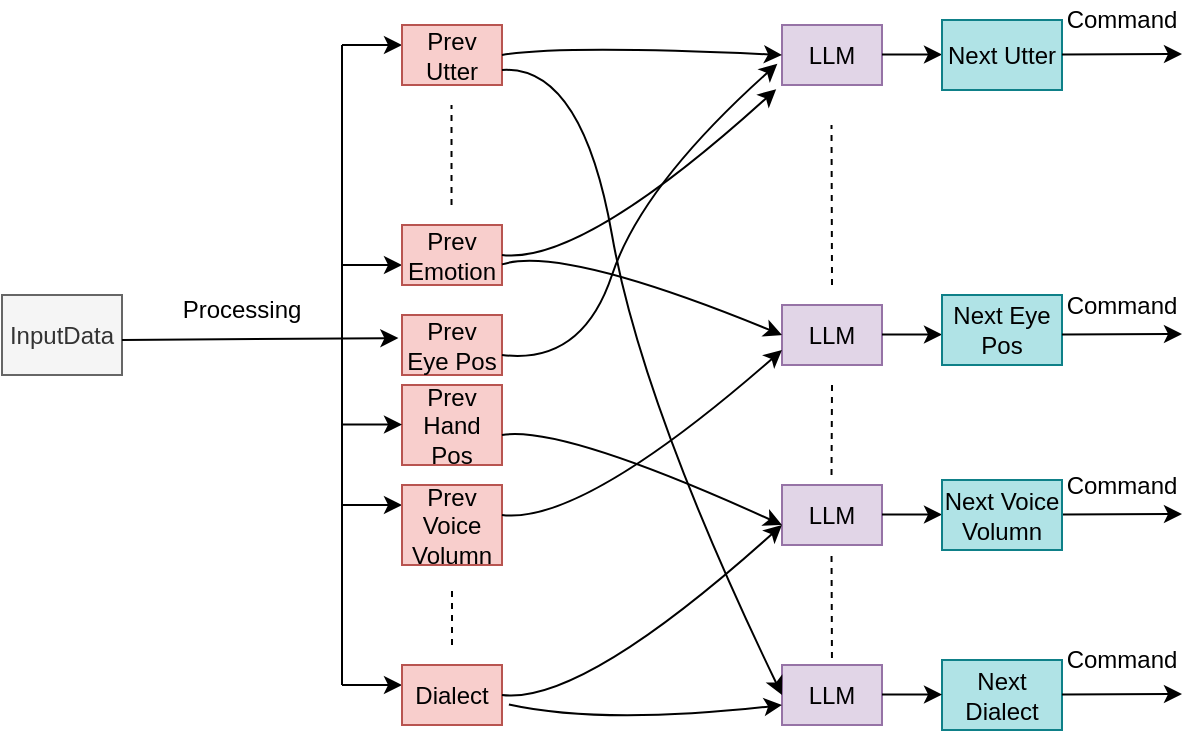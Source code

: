 <mxfile version="24.7.12">
  <diagram name="ページ1" id="9uj0oaKwGcR9AODOr1Fj">
    <mxGraphModel dx="988" dy="523" grid="1" gridSize="10" guides="1" tooltips="1" connect="1" arrows="1" fold="1" page="1" pageScale="1" pageWidth="827" pageHeight="1169" math="0" shadow="0">
      <root>
        <mxCell id="0" />
        <mxCell id="1" parent="0" />
        <mxCell id="Cd58vTRSSTUxn1B4rG9A-1" value="InputData" style="rounded=0;whiteSpace=wrap;html=1;fillColor=#f5f5f5;fontColor=#333333;strokeColor=#666666;" vertex="1" parent="1">
          <mxGeometry x="70" y="487.5" width="60" height="40" as="geometry" />
        </mxCell>
        <mxCell id="Cd58vTRSSTUxn1B4rG9A-4" value="Prev Hand Pos" style="whiteSpace=wrap;html=1;rounded=0;fillColor=#f8cecc;strokeColor=#b85450;" vertex="1" parent="1">
          <mxGeometry x="270" y="532.5" width="50" height="40" as="geometry" />
        </mxCell>
        <mxCell id="Cd58vTRSSTUxn1B4rG9A-11" value="Prev Eye Pos" style="rounded=0;whiteSpace=wrap;html=1;fillColor=#f8cecc;strokeColor=#b85450;" vertex="1" parent="1">
          <mxGeometry x="270" y="497.5" width="50" height="30" as="geometry" />
        </mxCell>
        <mxCell id="Cd58vTRSSTUxn1B4rG9A-17" value="" style="endArrow=none;html=1;rounded=0;" edge="1" parent="1">
          <mxGeometry width="50" height="50" relative="1" as="geometry">
            <mxPoint x="240" y="512.5" as="sourcePoint" />
            <mxPoint x="240" y="362.5" as="targetPoint" />
          </mxGeometry>
        </mxCell>
        <mxCell id="Cd58vTRSSTUxn1B4rG9A-18" value="" style="endArrow=none;html=1;rounded=0;" edge="1" parent="1">
          <mxGeometry width="50" height="50" relative="1" as="geometry">
            <mxPoint x="240" y="682.5" as="sourcePoint" />
            <mxPoint x="240" y="552.5" as="targetPoint" />
          </mxGeometry>
        </mxCell>
        <mxCell id="Cd58vTRSSTUxn1B4rG9A-19" value="" style="endArrow=classic;html=1;rounded=0;" edge="1" parent="1">
          <mxGeometry width="50" height="50" relative="1" as="geometry">
            <mxPoint x="240" y="472.5" as="sourcePoint" />
            <mxPoint x="270" y="472.5" as="targetPoint" />
          </mxGeometry>
        </mxCell>
        <mxCell id="Cd58vTRSSTUxn1B4rG9A-21" value="" style="endArrow=classic;html=1;rounded=0;" edge="1" parent="1">
          <mxGeometry width="50" height="50" relative="1" as="geometry">
            <mxPoint x="240" y="362.5" as="sourcePoint" />
            <mxPoint x="270" y="362.5" as="targetPoint" />
          </mxGeometry>
        </mxCell>
        <mxCell id="Cd58vTRSSTUxn1B4rG9A-22" value="" style="endArrow=classic;html=1;rounded=0;" edge="1" parent="1">
          <mxGeometry width="50" height="50" relative="1" as="geometry">
            <mxPoint x="240" y="592.5" as="sourcePoint" />
            <mxPoint x="270" y="592.5" as="targetPoint" />
          </mxGeometry>
        </mxCell>
        <mxCell id="Cd58vTRSSTUxn1B4rG9A-24" value="" style="endArrow=classic;html=1;rounded=0;" edge="1" parent="1">
          <mxGeometry width="50" height="50" relative="1" as="geometry">
            <mxPoint x="240" y="682.5" as="sourcePoint" />
            <mxPoint x="270" y="682.5" as="targetPoint" />
          </mxGeometry>
        </mxCell>
        <mxCell id="Cd58vTRSSTUxn1B4rG9A-25" value="" style="endArrow=classic;html=1;rounded=0;" edge="1" parent="1">
          <mxGeometry width="50" height="50" relative="1" as="geometry">
            <mxPoint x="240" y="552.26" as="sourcePoint" />
            <mxPoint x="270" y="552.26" as="targetPoint" />
          </mxGeometry>
        </mxCell>
        <mxCell id="Cd58vTRSSTUxn1B4rG9A-26" value="" style="endArrow=classic;html=1;rounded=0;" edge="1" parent="1">
          <mxGeometry width="50" height="50" relative="1" as="geometry">
            <mxPoint x="600" y="597.26" as="sourcePoint" />
            <mxPoint x="660" y="597" as="targetPoint" />
          </mxGeometry>
        </mxCell>
        <mxCell id="Cd58vTRSSTUxn1B4rG9A-27" value="" style="endArrow=none;dashed=1;html=1;rounded=0;" edge="1" parent="1">
          <mxGeometry width="50" height="50" relative="1" as="geometry">
            <mxPoint x="295" y="662.5" as="sourcePoint" />
            <mxPoint x="295" y="632.5" as="targetPoint" />
          </mxGeometry>
        </mxCell>
        <mxCell id="Cd58vTRSSTUxn1B4rG9A-28" value="LLM" style="whiteSpace=wrap;html=1;rounded=0;fillColor=#e1d5e7;strokeColor=#9673a6;" vertex="1" parent="1">
          <mxGeometry x="460" y="492.5" width="50" height="30" as="geometry" />
        </mxCell>
        <mxCell id="Cd58vTRSSTUxn1B4rG9A-29" value="Prev Utter" style="whiteSpace=wrap;html=1;rounded=0;fillColor=#f8cecc;strokeColor=#b85450;" vertex="1" parent="1">
          <mxGeometry x="270" y="352.5" width="50" height="30" as="geometry" />
        </mxCell>
        <mxCell id="Cd58vTRSSTUxn1B4rG9A-30" value="LLM" style="whiteSpace=wrap;html=1;rounded=0;fillColor=#e1d5e7;strokeColor=#9673a6;" vertex="1" parent="1">
          <mxGeometry x="460" y="352.5" width="50" height="30" as="geometry" />
        </mxCell>
        <mxCell id="Cd58vTRSSTUxn1B4rG9A-31" value="Prev Emotion" style="whiteSpace=wrap;html=1;rounded=0;fillColor=#f8cecc;strokeColor=#b85450;" vertex="1" parent="1">
          <mxGeometry x="270" y="452.5" width="50" height="30" as="geometry" />
        </mxCell>
        <mxCell id="Cd58vTRSSTUxn1B4rG9A-32" value="Dialect" style="whiteSpace=wrap;html=1;rounded=0;fillColor=#f8cecc;strokeColor=#b85450;" vertex="1" parent="1">
          <mxGeometry x="270" y="672.5" width="50" height="30" as="geometry" />
        </mxCell>
        <mxCell id="Cd58vTRSSTUxn1B4rG9A-33" value="Prev Voice Volumn" style="whiteSpace=wrap;html=1;rounded=0;fillColor=#f8cecc;strokeColor=#b85450;" vertex="1" parent="1">
          <mxGeometry x="270" y="582.5" width="50" height="40" as="geometry" />
        </mxCell>
        <mxCell id="Cd58vTRSSTUxn1B4rG9A-34" value="LLM" style="whiteSpace=wrap;html=1;rounded=0;fillColor=#e1d5e7;strokeColor=#9673a6;" vertex="1" parent="1">
          <mxGeometry x="460" y="582.5" width="50" height="30" as="geometry" />
        </mxCell>
        <mxCell id="Cd58vTRSSTUxn1B4rG9A-35" value="" style="endArrow=none;dashed=1;html=1;rounded=0;" edge="1" parent="1">
          <mxGeometry width="50" height="50" relative="1" as="geometry">
            <mxPoint x="294.76" y="442.5" as="sourcePoint" />
            <mxPoint x="294.76" y="392.5" as="targetPoint" />
          </mxGeometry>
        </mxCell>
        <mxCell id="Cd58vTRSSTUxn1B4rG9A-38" value="" style="curved=1;endArrow=classic;html=1;rounded=0;entryX=0;entryY=0.5;entryDx=0;entryDy=0;exitX=1;exitY=0.657;exitDx=0;exitDy=0;exitPerimeter=0;" edge="1" parent="1" source="Cd58vTRSSTUxn1B4rG9A-31" target="Cd58vTRSSTUxn1B4rG9A-28">
          <mxGeometry width="50" height="50" relative="1" as="geometry">
            <mxPoint x="320" y="472.5" as="sourcePoint" />
            <mxPoint x="450" y="512.5" as="targetPoint" />
            <Array as="points">
              <mxPoint x="350" y="462.5" />
            </Array>
          </mxGeometry>
        </mxCell>
        <mxCell id="Cd58vTRSSTUxn1B4rG9A-40" value="" style="curved=1;endArrow=classic;html=1;rounded=0;exitX=1;exitY=0.5;exitDx=0;exitDy=0;entryX=-0.058;entryY=1.069;entryDx=0;entryDy=0;entryPerimeter=0;" edge="1" parent="1" source="Cd58vTRSSTUxn1B4rG9A-31" target="Cd58vTRSSTUxn1B4rG9A-30">
          <mxGeometry width="50" height="50" relative="1" as="geometry">
            <mxPoint x="330" y="472.5" as="sourcePoint" />
            <mxPoint x="460" y="412.5" as="targetPoint" />
            <Array as="points">
              <mxPoint x="360" y="472.5" />
            </Array>
          </mxGeometry>
        </mxCell>
        <mxCell id="Cd58vTRSSTUxn1B4rG9A-41" value="" style="curved=1;endArrow=classic;html=1;rounded=0;exitX=1;exitY=0.5;exitDx=0;exitDy=0;entryX=0;entryY=0.5;entryDx=0;entryDy=0;" edge="1" parent="1" target="Cd58vTRSSTUxn1B4rG9A-30">
          <mxGeometry width="50" height="50" relative="1" as="geometry">
            <mxPoint x="320" y="367.5" as="sourcePoint" />
            <mxPoint x="460" y="412.5" as="targetPoint" />
            <Array as="points">
              <mxPoint x="350" y="362.5" />
            </Array>
          </mxGeometry>
        </mxCell>
        <mxCell id="Cd58vTRSSTUxn1B4rG9A-42" value="" style="curved=1;endArrow=classic;html=1;rounded=0;entryX=0;entryY=0.5;entryDx=0;entryDy=0;exitX=1;exitY=0.5;exitDx=0;exitDy=0;" edge="1" parent="1">
          <mxGeometry width="50" height="50" relative="1" as="geometry">
            <mxPoint x="320" y="557.5" as="sourcePoint" />
            <mxPoint x="460" y="602.5" as="targetPoint" />
            <Array as="points">
              <mxPoint x="350" y="552.5" />
            </Array>
          </mxGeometry>
        </mxCell>
        <mxCell id="Cd58vTRSSTUxn1B4rG9A-43" value="" style="curved=1;endArrow=classic;html=1;rounded=0;exitX=1;exitY=0.5;exitDx=0;exitDy=0;" edge="1" parent="1">
          <mxGeometry width="50" height="50" relative="1" as="geometry">
            <mxPoint x="320" y="687.5" as="sourcePoint" />
            <mxPoint x="460" y="602.5" as="targetPoint" />
            <Array as="points">
              <mxPoint x="360" y="692.5" />
            </Array>
          </mxGeometry>
        </mxCell>
        <mxCell id="Cd58vTRSSTUxn1B4rG9A-44" value="" style="curved=1;endArrow=classic;html=1;rounded=0;exitX=1;exitY=0.5;exitDx=0;exitDy=0;entryX=-0.046;entryY=0.646;entryDx=0;entryDy=0;entryPerimeter=0;" edge="1" parent="1" target="Cd58vTRSSTUxn1B4rG9A-30">
          <mxGeometry width="50" height="50" relative="1" as="geometry">
            <mxPoint x="320" y="517.5" as="sourcePoint" />
            <mxPoint x="460" y="462.5" as="targetPoint" />
            <Array as="points">
              <mxPoint x="360" y="522.5" />
              <mxPoint x="390" y="432.5" />
            </Array>
          </mxGeometry>
        </mxCell>
        <mxCell id="Cd58vTRSSTUxn1B4rG9A-45" value="" style="curved=1;endArrow=classic;html=1;rounded=0;exitX=1;exitY=0.5;exitDx=0;exitDy=0;entryX=0;entryY=0.75;entryDx=0;entryDy=0;" edge="1" parent="1" target="Cd58vTRSSTUxn1B4rG9A-28">
          <mxGeometry width="50" height="50" relative="1" as="geometry">
            <mxPoint x="320" y="597.5" as="sourcePoint" />
            <mxPoint x="460" y="542.5" as="targetPoint" />
            <Array as="points">
              <mxPoint x="360" y="602.5" />
            </Array>
          </mxGeometry>
        </mxCell>
        <mxCell id="Cd58vTRSSTUxn1B4rG9A-46" value="" style="endArrow=classic;html=1;rounded=0;" edge="1" parent="1">
          <mxGeometry width="50" height="50" relative="1" as="geometry">
            <mxPoint x="510" y="367.26" as="sourcePoint" />
            <mxPoint x="540" y="367.26" as="targetPoint" />
          </mxGeometry>
        </mxCell>
        <mxCell id="Cd58vTRSSTUxn1B4rG9A-47" value="" style="endArrow=classic;html=1;rounded=0;" edge="1" parent="1">
          <mxGeometry width="50" height="50" relative="1" as="geometry">
            <mxPoint x="510" y="597.26" as="sourcePoint" />
            <mxPoint x="540" y="597.26" as="targetPoint" />
          </mxGeometry>
        </mxCell>
        <mxCell id="Cd58vTRSSTUxn1B4rG9A-48" value="" style="endArrow=classic;html=1;rounded=0;" edge="1" parent="1">
          <mxGeometry width="50" height="50" relative="1" as="geometry">
            <mxPoint x="510" y="507.26" as="sourcePoint" />
            <mxPoint x="540" y="507.26" as="targetPoint" />
          </mxGeometry>
        </mxCell>
        <mxCell id="Cd58vTRSSTUxn1B4rG9A-49" value="" style="endArrow=none;dashed=1;html=1;rounded=0;" edge="1" parent="1">
          <mxGeometry width="50" height="50" relative="1" as="geometry">
            <mxPoint x="485" y="482.5" as="sourcePoint" />
            <mxPoint x="484.76" y="402.5" as="targetPoint" />
          </mxGeometry>
        </mxCell>
        <mxCell id="Cd58vTRSSTUxn1B4rG9A-50" value="" style="endArrow=none;dashed=1;html=1;rounded=0;" edge="1" parent="1">
          <mxGeometry width="50" height="50" relative="1" as="geometry">
            <mxPoint x="484.76" y="577.5" as="sourcePoint" />
            <mxPoint x="485" y="532.5" as="targetPoint" />
          </mxGeometry>
        </mxCell>
        <mxCell id="Cd58vTRSSTUxn1B4rG9A-51" value="Next Utter" style="rounded=0;whiteSpace=wrap;html=1;fillColor=#b0e3e6;strokeColor=#0e8088;" vertex="1" parent="1">
          <mxGeometry x="540" y="350" width="60" height="35" as="geometry" />
        </mxCell>
        <mxCell id="Cd58vTRSSTUxn1B4rG9A-52" value="Next Eye Pos" style="rounded=0;whiteSpace=wrap;html=1;fillColor=#b0e3e6;strokeColor=#0e8088;" vertex="1" parent="1">
          <mxGeometry x="540" y="487.5" width="60" height="35" as="geometry" />
        </mxCell>
        <mxCell id="Cd58vTRSSTUxn1B4rG9A-53" value="Next Voice Volumn" style="rounded=0;whiteSpace=wrap;html=1;fillColor=#b0e3e6;strokeColor=#0e8088;" vertex="1" parent="1">
          <mxGeometry x="540" y="580" width="60" height="35" as="geometry" />
        </mxCell>
        <mxCell id="Cd58vTRSSTUxn1B4rG9A-54" value="" style="endArrow=none;dashed=1;html=1;rounded=0;" edge="1" parent="1">
          <mxGeometry width="50" height="50" relative="1" as="geometry">
            <mxPoint x="485" y="675" as="sourcePoint" />
            <mxPoint x="484.76" y="615" as="targetPoint" />
          </mxGeometry>
        </mxCell>
        <mxCell id="Cd58vTRSSTUxn1B4rG9A-57" value="LLM" style="whiteSpace=wrap;html=1;rounded=0;fillColor=#e1d5e7;strokeColor=#9673a6;" vertex="1" parent="1">
          <mxGeometry x="460" y="672.5" width="50" height="30" as="geometry" />
        </mxCell>
        <mxCell id="Cd58vTRSSTUxn1B4rG9A-58" value="Next Dialect" style="rounded=0;whiteSpace=wrap;html=1;fillColor=#b0e3e6;strokeColor=#0e8088;" vertex="1" parent="1">
          <mxGeometry x="540" y="670" width="60" height="35" as="geometry" />
        </mxCell>
        <mxCell id="Cd58vTRSSTUxn1B4rG9A-59" value="" style="endArrow=classic;html=1;rounded=0;" edge="1" parent="1">
          <mxGeometry width="50" height="50" relative="1" as="geometry">
            <mxPoint x="510" y="687.26" as="sourcePoint" />
            <mxPoint x="540" y="687.26" as="targetPoint" />
          </mxGeometry>
        </mxCell>
        <mxCell id="Cd58vTRSSTUxn1B4rG9A-60" value="" style="curved=1;endArrow=classic;html=1;rounded=0;exitX=1;exitY=0.75;exitDx=0;exitDy=0;entryX=0;entryY=0.5;entryDx=0;entryDy=0;" edge="1" parent="1" source="Cd58vTRSSTUxn1B4rG9A-29" target="Cd58vTRSSTUxn1B4rG9A-57">
          <mxGeometry width="50" height="50" relative="1" as="geometry">
            <mxPoint x="330" y="377.5" as="sourcePoint" />
            <mxPoint x="470" y="377.5" as="targetPoint" />
            <Array as="points">
              <mxPoint x="360" y="372.5" />
              <mxPoint x="390" y="542.5" />
            </Array>
          </mxGeometry>
        </mxCell>
        <mxCell id="Cd58vTRSSTUxn1B4rG9A-61" value="" style="curved=1;endArrow=classic;html=1;rounded=0;exitX=1.069;exitY=0.657;exitDx=0;exitDy=0;exitPerimeter=0;" edge="1" parent="1" source="Cd58vTRSSTUxn1B4rG9A-32">
          <mxGeometry width="50" height="50" relative="1" as="geometry">
            <mxPoint x="330" y="697.5" as="sourcePoint" />
            <mxPoint x="460" y="692.5" as="targetPoint" />
            <Array as="points">
              <mxPoint x="370" y="702.5" />
            </Array>
          </mxGeometry>
        </mxCell>
        <mxCell id="Cd58vTRSSTUxn1B4rG9A-62" value="Processing" style="text;html=1;align=center;verticalAlign=middle;whiteSpace=wrap;rounded=0;" vertex="1" parent="1">
          <mxGeometry x="160" y="480" width="60" height="30" as="geometry" />
        </mxCell>
        <mxCell id="Cd58vTRSSTUxn1B4rG9A-63" value="" style="endArrow=classic;html=1;rounded=0;entryX=-0.036;entryY=0.385;entryDx=0;entryDy=0;entryPerimeter=0;" edge="1" parent="1" target="Cd58vTRSSTUxn1B4rG9A-11">
          <mxGeometry width="50" height="50" relative="1" as="geometry">
            <mxPoint x="130" y="510" as="sourcePoint" />
            <mxPoint x="180" y="460" as="targetPoint" />
          </mxGeometry>
        </mxCell>
        <mxCell id="Cd58vTRSSTUxn1B4rG9A-64" value="" style="endArrow=none;html=1;rounded=0;" edge="1" parent="1">
          <mxGeometry width="50" height="50" relative="1" as="geometry">
            <mxPoint x="240" y="560" as="sourcePoint" />
            <mxPoint x="240" y="510" as="targetPoint" />
          </mxGeometry>
        </mxCell>
        <mxCell id="Cd58vTRSSTUxn1B4rG9A-65" value="" style="endArrow=classic;html=1;rounded=0;" edge="1" parent="1">
          <mxGeometry width="50" height="50" relative="1" as="geometry">
            <mxPoint x="600" y="367.26" as="sourcePoint" />
            <mxPoint x="660" y="367" as="targetPoint" />
          </mxGeometry>
        </mxCell>
        <mxCell id="Cd58vTRSSTUxn1B4rG9A-66" value="" style="endArrow=classic;html=1;rounded=0;" edge="1" parent="1">
          <mxGeometry width="50" height="50" relative="1" as="geometry">
            <mxPoint x="600" y="687.26" as="sourcePoint" />
            <mxPoint x="660" y="687" as="targetPoint" />
          </mxGeometry>
        </mxCell>
        <mxCell id="Cd58vTRSSTUxn1B4rG9A-67" value="" style="endArrow=classic;html=1;rounded=0;" edge="1" parent="1">
          <mxGeometry width="50" height="50" relative="1" as="geometry">
            <mxPoint x="600" y="507.26" as="sourcePoint" />
            <mxPoint x="660" y="507" as="targetPoint" />
          </mxGeometry>
        </mxCell>
        <mxCell id="Cd58vTRSSTUxn1B4rG9A-68" value="Command" style="text;html=1;align=center;verticalAlign=middle;whiteSpace=wrap;rounded=0;" vertex="1" parent="1">
          <mxGeometry x="610" y="340" width="40" height="20" as="geometry" />
        </mxCell>
        <mxCell id="Cd58vTRSSTUxn1B4rG9A-69" value="Command" style="text;html=1;align=center;verticalAlign=middle;whiteSpace=wrap;rounded=0;" vertex="1" parent="1">
          <mxGeometry x="610" y="482.5" width="40" height="20" as="geometry" />
        </mxCell>
        <mxCell id="Cd58vTRSSTUxn1B4rG9A-70" value="Command" style="text;html=1;align=center;verticalAlign=middle;whiteSpace=wrap;rounded=0;" vertex="1" parent="1">
          <mxGeometry x="610" y="572.5" width="40" height="20" as="geometry" />
        </mxCell>
        <mxCell id="Cd58vTRSSTUxn1B4rG9A-71" value="Command" style="text;html=1;align=center;verticalAlign=middle;whiteSpace=wrap;rounded=0;" vertex="1" parent="1">
          <mxGeometry x="610" y="660" width="40" height="20" as="geometry" />
        </mxCell>
      </root>
    </mxGraphModel>
  </diagram>
</mxfile>
